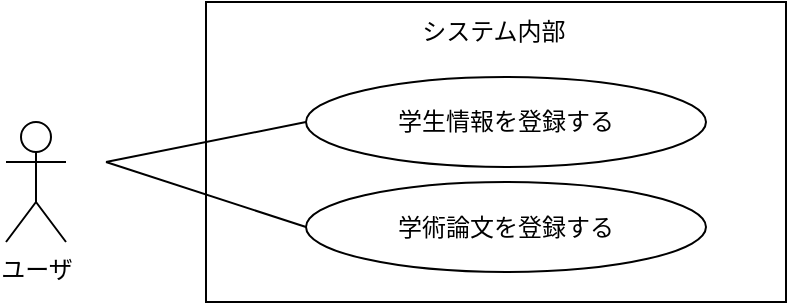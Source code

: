 <mxfile>
    <diagram id="vfF2hMMlGRWBLlUg8RGW" name="ページ1">
        <mxGraphModel dx="576" dy="419" grid="1" gridSize="10" guides="1" tooltips="1" connect="1" arrows="1" fold="1" page="1" pageScale="1" pageWidth="827" pageHeight="1169" math="0" shadow="0">
            <root>
                <mxCell id="0"/>
                <mxCell id="1" parent="0"/>
                <mxCell id="2" value="ユーザ" style="shape=umlActor;verticalLabelPosition=bottom;verticalAlign=top;html=1;outlineConnect=0;" vertex="1" parent="1">
                    <mxGeometry x="130" y="180" width="30" height="60" as="geometry"/>
                </mxCell>
                <mxCell id="3" value="" style="rounded=0;whiteSpace=wrap;html=1;" vertex="1" parent="1">
                    <mxGeometry x="230" y="120" width="290" height="150" as="geometry"/>
                </mxCell>
                <mxCell id="4" value="学生情報を登録する" style="ellipse;whiteSpace=wrap;html=1;" vertex="1" parent="1">
                    <mxGeometry x="280" y="157.5" width="200" height="45" as="geometry"/>
                </mxCell>
                <mxCell id="5" value="学術論文を登録する" style="ellipse;whiteSpace=wrap;html=1;" vertex="1" parent="1">
                    <mxGeometry x="280" y="210" width="200" height="45" as="geometry"/>
                </mxCell>
                <mxCell id="6" value="システム内部" style="text;html=1;align=center;verticalAlign=middle;whiteSpace=wrap;rounded=0;" vertex="1" parent="1">
                    <mxGeometry x="334" y="120" width="80" height="30" as="geometry"/>
                </mxCell>
                <mxCell id="7" value="" style="endArrow=none;html=1;entryX=0;entryY=0.5;entryDx=0;entryDy=0;" edge="1" parent="1" target="4">
                    <mxGeometry width="50" height="50" relative="1" as="geometry">
                        <mxPoint x="180" y="200" as="sourcePoint"/>
                        <mxPoint x="320" y="190" as="targetPoint"/>
                    </mxGeometry>
                </mxCell>
                <mxCell id="8" value="" style="endArrow=none;html=1;entryX=0;entryY=0.5;entryDx=0;entryDy=0;" edge="1" parent="1" target="5">
                    <mxGeometry width="50" height="50" relative="1" as="geometry">
                        <mxPoint x="180" y="200" as="sourcePoint"/>
                        <mxPoint x="290" y="190" as="targetPoint"/>
                    </mxGeometry>
                </mxCell>
            </root>
        </mxGraphModel>
    </diagram>
</mxfile>